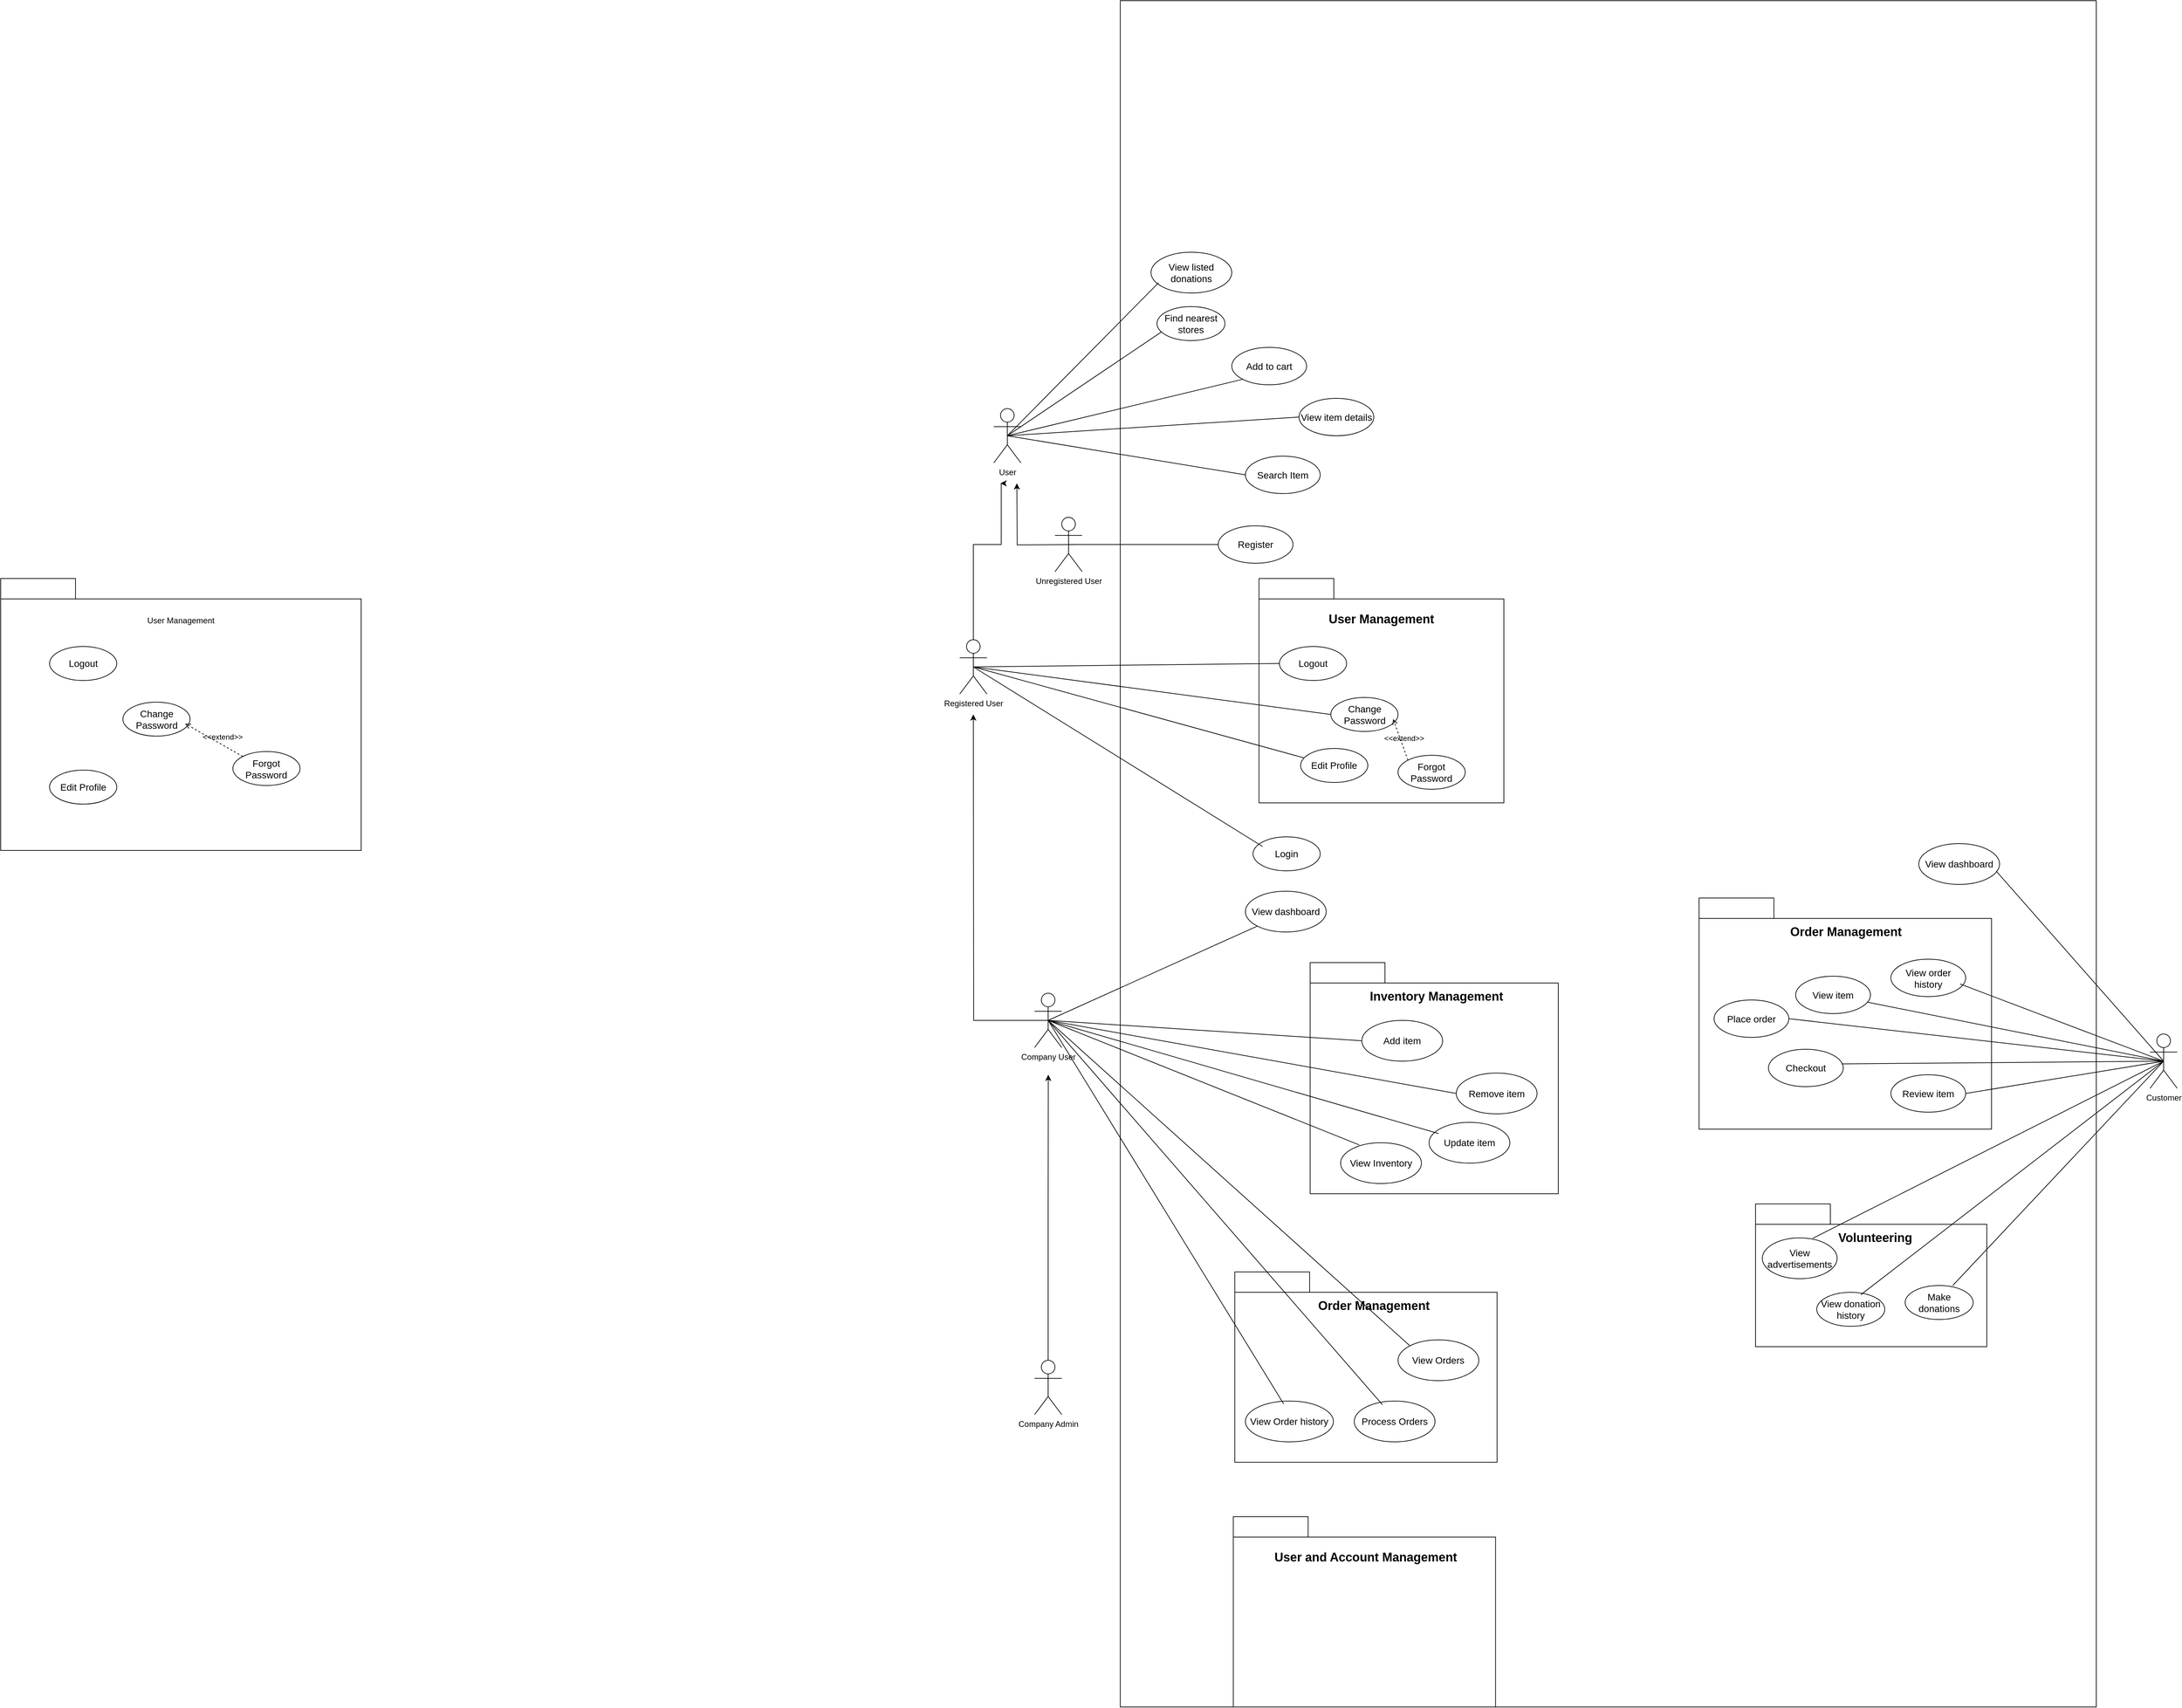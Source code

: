 <mxfile version="24.6.4" type="github">
  <diagram name="Page-1" id="W957vTISUjwVNX3A06Hq">
    <mxGraphModel dx="2045" dy="1766" grid="1" gridSize="10" guides="1" tooltips="1" connect="1" arrows="1" fold="1" page="1" pageScale="1" pageWidth="850" pageHeight="1100" math="0" shadow="0">
      <root>
        <mxCell id="0" />
        <mxCell id="1" parent="0" />
        <mxCell id="hP_oiku2JFVH4g8EmEqV-1" value="" style="rounded=0;whiteSpace=wrap;html=1;" vertex="1" parent="1">
          <mxGeometry x="1006" y="-360" width="1435" height="2510" as="geometry" />
        </mxCell>
        <mxCell id="hP_oiku2JFVH4g8EmEqV-2" value="User" style="shape=umlActor;verticalLabelPosition=bottom;verticalAlign=top;html=1;outlineConnect=0;" vertex="1" parent="1">
          <mxGeometry x="820" y="240" width="40" height="80" as="geometry" />
        </mxCell>
        <mxCell id="hP_oiku2JFVH4g8EmEqV-5" value="&lt;font style=&quot;font-size: 14px;&quot;&gt;Register&lt;/font&gt;" style="ellipse;whiteSpace=wrap;html=1;" vertex="1" parent="1">
          <mxGeometry x="1150" y="412.5" width="110" height="55" as="geometry" />
        </mxCell>
        <mxCell id="hP_oiku2JFVH4g8EmEqV-7" style="edgeStyle=orthogonalEdgeStyle;rounded=0;orthogonalLoop=1;jettySize=auto;html=1;exitX=0.5;exitY=0.5;exitDx=0;exitDy=0;exitPerimeter=0;" edge="1" parent="1">
          <mxGeometry relative="1" as="geometry">
            <mxPoint x="854" y="350" as="targetPoint" />
            <mxPoint x="944" y="440" as="sourcePoint" />
          </mxGeometry>
        </mxCell>
        <mxCell id="hP_oiku2JFVH4g8EmEqV-6" value="Unregistered User&lt;div&gt;&lt;br&gt;&lt;/div&gt;" style="shape=umlActor;verticalLabelPosition=bottom;verticalAlign=top;html=1;outlineConnect=0;" vertex="1" parent="1">
          <mxGeometry x="910" y="400" width="40" height="80" as="geometry" />
        </mxCell>
        <mxCell id="hP_oiku2JFVH4g8EmEqV-8" value="" style="endArrow=none;html=1;rounded=0;entryX=0;entryY=0.5;entryDx=0;entryDy=0;exitX=0.5;exitY=0.5;exitDx=0;exitDy=0;exitPerimeter=0;" edge="1" parent="1" source="hP_oiku2JFVH4g8EmEqV-6" target="hP_oiku2JFVH4g8EmEqV-5">
          <mxGeometry width="50" height="50" relative="1" as="geometry">
            <mxPoint x="1550" y="360" as="sourcePoint" />
            <mxPoint x="1710" y="502" as="targetPoint" />
          </mxGeometry>
        </mxCell>
        <mxCell id="hP_oiku2JFVH4g8EmEqV-10" value="&lt;font style=&quot;font-size: 14px;&quot;&gt;View item details&lt;/font&gt;" style="ellipse;whiteSpace=wrap;html=1;" vertex="1" parent="1">
          <mxGeometry x="1268.82" y="225" width="110" height="55" as="geometry" />
        </mxCell>
        <mxCell id="hP_oiku2JFVH4g8EmEqV-11" value="&lt;font style=&quot;font-size: 14px;&quot;&gt;Search Item&lt;/font&gt;" style="ellipse;whiteSpace=wrap;html=1;" vertex="1" parent="1">
          <mxGeometry x="1190" y="310" width="110" height="55" as="geometry" />
        </mxCell>
        <mxCell id="hP_oiku2JFVH4g8EmEqV-14" value="&lt;font style=&quot;font-size: 14px;&quot;&gt;Add to cart&lt;/font&gt;" style="ellipse;whiteSpace=wrap;html=1;" vertex="1" parent="1">
          <mxGeometry x="1170" y="150" width="110" height="55" as="geometry" />
        </mxCell>
        <mxCell id="hP_oiku2JFVH4g8EmEqV-18" value="" style="endArrow=none;html=1;rounded=0;entryX=0;entryY=0.5;entryDx=0;entryDy=0;exitX=0.5;exitY=0.5;exitDx=0;exitDy=0;exitPerimeter=0;" edge="1" parent="1" source="hP_oiku2JFVH4g8EmEqV-2" target="hP_oiku2JFVH4g8EmEqV-11">
          <mxGeometry width="50" height="50" relative="1" as="geometry">
            <mxPoint x="850" y="290" as="sourcePoint" />
            <mxPoint x="1340" y="278" as="targetPoint" />
          </mxGeometry>
        </mxCell>
        <mxCell id="hP_oiku2JFVH4g8EmEqV-19" value="" style="endArrow=none;html=1;rounded=0;entryX=0;entryY=0.5;entryDx=0;entryDy=0;exitX=0.5;exitY=0.5;exitDx=0;exitDy=0;exitPerimeter=0;" edge="1" parent="1" source="hP_oiku2JFVH4g8EmEqV-2" target="hP_oiku2JFVH4g8EmEqV-10">
          <mxGeometry width="50" height="50" relative="1" as="geometry">
            <mxPoint x="850" y="290" as="sourcePoint" />
            <mxPoint x="1350" y="198" as="targetPoint" />
          </mxGeometry>
        </mxCell>
        <mxCell id="hP_oiku2JFVH4g8EmEqV-21" value="" style="endArrow=none;html=1;rounded=0;entryX=0;entryY=1;entryDx=0;entryDy=0;exitX=0.5;exitY=0.5;exitDx=0;exitDy=0;exitPerimeter=0;" edge="1" parent="1" source="hP_oiku2JFVH4g8EmEqV-2" target="hP_oiku2JFVH4g8EmEqV-14">
          <mxGeometry width="50" height="50" relative="1" as="geometry">
            <mxPoint x="850" y="290" as="sourcePoint" />
            <mxPoint x="1269" y="45" as="targetPoint" />
          </mxGeometry>
        </mxCell>
        <mxCell id="hP_oiku2JFVH4g8EmEqV-56" style="edgeStyle=orthogonalEdgeStyle;rounded=0;orthogonalLoop=1;jettySize=auto;html=1;exitX=0.5;exitY=0;exitDx=0;exitDy=0;exitPerimeter=0;" edge="1" parent="1" source="hP_oiku2JFVH4g8EmEqV-23">
          <mxGeometry relative="1" as="geometry">
            <mxPoint x="830" y="350" as="targetPoint" />
            <Array as="points">
              <mxPoint x="790" y="440" />
              <mxPoint x="831" y="440" />
              <mxPoint x="831" y="350" />
            </Array>
          </mxGeometry>
        </mxCell>
        <mxCell id="hP_oiku2JFVH4g8EmEqV-23" value="&lt;div&gt;Registered User&lt;/div&gt;" style="shape=umlActor;verticalLabelPosition=bottom;verticalAlign=top;html=1;outlineConnect=0;" vertex="1" parent="1">
          <mxGeometry x="770" y="580" width="40" height="80" as="geometry" />
        </mxCell>
        <mxCell id="hP_oiku2JFVH4g8EmEqV-31" value="" style="shape=folder;fontStyle=1;tabWidth=110;tabHeight=30;tabPosition=left;html=1;boundedLbl=1;labelInHeader=1;container=0;collapsible=0;whiteSpace=wrap;" vertex="1" parent="1">
          <mxGeometry x="1210" y="490" width="360" height="330" as="geometry" />
        </mxCell>
        <mxCell id="hP_oiku2JFVH4g8EmEqV-38" value="" style="endArrow=none;html=1;rounded=0;entryX=0;entryY=0.5;entryDx=0;entryDy=0;exitX=0.5;exitY=0.5;exitDx=0;exitDy=0;exitPerimeter=0;" edge="1" parent="1" source="hP_oiku2JFVH4g8EmEqV-23" target="hP_oiku2JFVH4g8EmEqV-33">
          <mxGeometry width="50" height="50" relative="1" as="geometry">
            <mxPoint x="800" y="580" as="sourcePoint" />
            <mxPoint x="1220" y="648" as="targetPoint" />
          </mxGeometry>
        </mxCell>
        <mxCell id="hP_oiku2JFVH4g8EmEqV-39" value="" style="endArrow=none;html=1;rounded=0;entryX=0;entryY=0.5;entryDx=0;entryDy=0;exitX=0.5;exitY=0.5;exitDx=0;exitDy=0;exitPerimeter=0;" edge="1" parent="1" source="hP_oiku2JFVH4g8EmEqV-23" target="hP_oiku2JFVH4g8EmEqV-34">
          <mxGeometry width="50" height="50" relative="1" as="geometry">
            <mxPoint x="800" y="690" as="sourcePoint" />
            <mxPoint x="1292" y="705" as="targetPoint" />
          </mxGeometry>
        </mxCell>
        <mxCell id="hP_oiku2JFVH4g8EmEqV-40" value="" style="endArrow=none;html=1;rounded=0;entryX=0.101;entryY=0.305;entryDx=0;entryDy=0;exitX=0.5;exitY=0.5;exitDx=0;exitDy=0;exitPerimeter=0;entryPerimeter=0;" edge="1" parent="1" source="hP_oiku2JFVH4g8EmEqV-23" target="hP_oiku2JFVH4g8EmEqV-35">
          <mxGeometry width="50" height="50" relative="1" as="geometry">
            <mxPoint x="750" y="667.55" as="sourcePoint" />
            <mxPoint x="1350" y="764.55" as="targetPoint" />
          </mxGeometry>
        </mxCell>
        <mxCell id="hP_oiku2JFVH4g8EmEqV-65" value="" style="shape=folder;fontStyle=1;tabWidth=110;tabHeight=30;tabPosition=left;html=1;boundedLbl=1;labelInHeader=1;container=0;collapsible=0;whiteSpace=wrap;" vertex="1" parent="1">
          <mxGeometry x="1940" y="1410" width="340" height="210" as="geometry" />
        </mxCell>
        <mxCell id="hP_oiku2JFVH4g8EmEqV-43" value="&lt;font style=&quot;font-size: 14px;&quot;&gt;View advertisements&lt;/font&gt;" style="ellipse;whiteSpace=wrap;html=1;" vertex="1" parent="1">
          <mxGeometry x="1950" y="1460" width="110" height="60" as="geometry" />
        </mxCell>
        <mxCell id="hP_oiku2JFVH4g8EmEqV-45" value="&lt;font style=&quot;font-size: 14px;&quot;&gt;Make donations&lt;/font&gt;" style="ellipse;whiteSpace=wrap;html=1;" vertex="1" parent="1">
          <mxGeometry x="2160" y="1530" width="100" height="50" as="geometry" />
        </mxCell>
        <mxCell id="hP_oiku2JFVH4g8EmEqV-47" value="" style="shape=folder;fontStyle=1;tabWidth=110;tabHeight=30;tabPosition=left;html=1;boundedLbl=1;labelInHeader=1;container=1;collapsible=0;whiteSpace=wrap;" vertex="1" parent="1">
          <mxGeometry x="-640" y="490" width="530" height="400" as="geometry" />
        </mxCell>
        <mxCell id="hP_oiku2JFVH4g8EmEqV-48" value="User Management" style="html=1;strokeColor=none;resizeWidth=1;resizeHeight=1;fillColor=none;part=1;connectable=0;allowArrows=0;deletable=0;whiteSpace=wrap;" vertex="1" parent="hP_oiku2JFVH4g8EmEqV-47">
          <mxGeometry width="530" height="64" relative="1" as="geometry">
            <mxPoint y="30" as="offset" />
          </mxGeometry>
        </mxCell>
        <mxCell id="hP_oiku2JFVH4g8EmEqV-49" value="&lt;font style=&quot;font-size: 14px;&quot;&gt;Logout&lt;/font&gt;" style="ellipse;whiteSpace=wrap;html=1;" vertex="1" parent="hP_oiku2JFVH4g8EmEqV-47">
          <mxGeometry x="71.864" y="100" width="98.814" height="50" as="geometry" />
        </mxCell>
        <mxCell id="hP_oiku2JFVH4g8EmEqV-50" value="&lt;font style=&quot;font-size: 14px;&quot;&gt;Change Password&lt;/font&gt;" style="ellipse;whiteSpace=wrap;html=1;" vertex="1" parent="hP_oiku2JFVH4g8EmEqV-47">
          <mxGeometry x="179.661" y="181.818" width="98.814" height="50" as="geometry" />
        </mxCell>
        <mxCell id="hP_oiku2JFVH4g8EmEqV-51" value="&lt;font style=&quot;font-size: 14px;&quot;&gt;Edit Profile&lt;/font&gt;" style="ellipse;whiteSpace=wrap;html=1;" vertex="1" parent="hP_oiku2JFVH4g8EmEqV-47">
          <mxGeometry x="71.864" y="281.818" width="98.814" height="50" as="geometry" />
        </mxCell>
        <mxCell id="hP_oiku2JFVH4g8EmEqV-52" value="&lt;font style=&quot;font-size: 14px;&quot;&gt;Forgot Password&lt;/font&gt;" style="ellipse;whiteSpace=wrap;html=1;" vertex="1" parent="hP_oiku2JFVH4g8EmEqV-47">
          <mxGeometry x="341.356" y="254.545" width="98.814" height="50" as="geometry" />
        </mxCell>
        <mxCell id="hP_oiku2JFVH4g8EmEqV-53" value="&amp;lt;&amp;lt;extend&amp;gt;&amp;gt;" style="html=1;verticalAlign=bottom;labelBackgroundColor=none;endArrow=open;endFill=0;dashed=1;rounded=0;exitX=0;exitY=0;exitDx=0;exitDy=0;entryX=0.927;entryY=0.634;entryDx=0;entryDy=0;entryPerimeter=0;" edge="1" parent="hP_oiku2JFVH4g8EmEqV-47" source="hP_oiku2JFVH4g8EmEqV-52" target="hP_oiku2JFVH4g8EmEqV-50">
          <mxGeometry x="-0.264" y="-2" width="160" relative="1" as="geometry">
            <mxPoint x="820" y="170" as="sourcePoint" />
            <mxPoint x="620" y="-100" as="targetPoint" />
            <mxPoint as="offset" />
          </mxGeometry>
        </mxCell>
        <mxCell id="hP_oiku2JFVH4g8EmEqV-32" value="&lt;b style=&quot;font-size: 18px;&quot;&gt;User Management&lt;/b&gt;" style="html=1;strokeColor=none;resizeWidth=1;resizeHeight=1;fillColor=none;part=1;connectable=0;allowArrows=0;deletable=0;whiteSpace=wrap;" vertex="1" parent="1">
          <mxGeometry x="1140" y="520" width="500" as="geometry">
            <mxPoint y="30" as="offset" />
          </mxGeometry>
        </mxCell>
        <mxCell id="hP_oiku2JFVH4g8EmEqV-33" value="&lt;font style=&quot;font-size: 14px;&quot;&gt;Logout&lt;/font&gt;" style="ellipse;whiteSpace=wrap;html=1;" vertex="1" parent="1">
          <mxGeometry x="1240.004" y="590" width="98.814" height="50" as="geometry" />
        </mxCell>
        <mxCell id="hP_oiku2JFVH4g8EmEqV-34" value="&lt;font style=&quot;font-size: 14px;&quot;&gt;Change Password&lt;/font&gt;" style="ellipse;whiteSpace=wrap;html=1;" vertex="1" parent="1">
          <mxGeometry x="1315.591" y="664.998" width="98.814" height="50" as="geometry" />
        </mxCell>
        <mxCell id="hP_oiku2JFVH4g8EmEqV-35" value="&lt;font style=&quot;font-size: 14px;&quot;&gt;Edit Profile&lt;/font&gt;" style="ellipse;whiteSpace=wrap;html=1;" vertex="1" parent="1">
          <mxGeometry x="1271.184" y="739.998" width="98.814" height="50" as="geometry" />
        </mxCell>
        <mxCell id="hP_oiku2JFVH4g8EmEqV-36" value="&lt;font style=&quot;font-size: 14px;&quot;&gt;Forgot Password&lt;/font&gt;" style="ellipse;whiteSpace=wrap;html=1;" vertex="1" parent="1">
          <mxGeometry x="1414.406" y="749.995" width="98.814" height="50" as="geometry" />
        </mxCell>
        <mxCell id="hP_oiku2JFVH4g8EmEqV-37" value="&amp;lt;&amp;lt;extend&amp;gt;&amp;gt;" style="html=1;verticalAlign=bottom;labelBackgroundColor=none;endArrow=open;endFill=0;dashed=1;rounded=0;exitX=0;exitY=0;exitDx=0;exitDy=0;entryX=0.927;entryY=0.634;entryDx=0;entryDy=0;entryPerimeter=0;" edge="1" parent="1" source="hP_oiku2JFVH4g8EmEqV-36" target="hP_oiku2JFVH4g8EmEqV-34">
          <mxGeometry x="-0.264" y="-2" width="160" relative="1" as="geometry">
            <mxPoint x="2030" y="680" as="sourcePoint" />
            <mxPoint x="1830" y="410" as="targetPoint" />
            <mxPoint as="offset" />
          </mxGeometry>
        </mxCell>
        <mxCell id="hP_oiku2JFVH4g8EmEqV-54" value="&lt;font style=&quot;font-size: 14px;&quot;&gt;Login&lt;/font&gt;" style="ellipse;whiteSpace=wrap;html=1;" vertex="1" parent="1">
          <mxGeometry x="1201.184" y="869.998" width="98.814" height="50" as="geometry" />
        </mxCell>
        <mxCell id="hP_oiku2JFVH4g8EmEqV-55" value="" style="endArrow=none;html=1;rounded=0;entryX=0.143;entryY=0.285;entryDx=0;entryDy=0;exitX=0.5;exitY=0.5;exitDx=0;exitDy=0;exitPerimeter=0;entryPerimeter=0;" edge="1" parent="1" source="hP_oiku2JFVH4g8EmEqV-23" target="hP_oiku2JFVH4g8EmEqV-54">
          <mxGeometry width="50" height="50" relative="1" as="geometry">
            <mxPoint x="738" y="703" as="sourcePoint" />
            <mxPoint x="1240" y="890" as="targetPoint" />
          </mxGeometry>
        </mxCell>
        <mxCell id="hP_oiku2JFVH4g8EmEqV-59" style="edgeStyle=orthogonalEdgeStyle;rounded=0;orthogonalLoop=1;jettySize=auto;html=1;exitX=0.5;exitY=0.5;exitDx=0;exitDy=0;exitPerimeter=0;" edge="1" parent="1" source="hP_oiku2JFVH4g8EmEqV-57">
          <mxGeometry relative="1" as="geometry">
            <mxPoint x="790" y="690" as="targetPoint" />
          </mxGeometry>
        </mxCell>
        <mxCell id="hP_oiku2JFVH4g8EmEqV-57" value="Company User" style="shape=umlActor;verticalLabelPosition=bottom;verticalAlign=top;html=1;outlineConnect=0;" vertex="1" parent="1">
          <mxGeometry x="880" y="1100" width="40" height="80" as="geometry" />
        </mxCell>
        <mxCell id="hP_oiku2JFVH4g8EmEqV-61" value="&lt;font style=&quot;font-size: 14px;&quot;&gt;Find nearest stores&lt;/font&gt;" style="ellipse;whiteSpace=wrap;html=1;" vertex="1" parent="1">
          <mxGeometry x="1060" y="90" width="100" height="50" as="geometry" />
        </mxCell>
        <mxCell id="hP_oiku2JFVH4g8EmEqV-62" value="" style="endArrow=none;html=1;rounded=0;entryX=0.069;entryY=0.742;entryDx=0;entryDy=0;exitX=0.5;exitY=0.5;exitDx=0;exitDy=0;exitPerimeter=0;entryPerimeter=0;" edge="1" parent="1" source="hP_oiku2JFVH4g8EmEqV-2" target="hP_oiku2JFVH4g8EmEqV-61">
          <mxGeometry width="50" height="50" relative="1" as="geometry">
            <mxPoint x="616" y="286" as="sourcePoint" />
            <mxPoint x="920" y="-11" as="targetPoint" />
          </mxGeometry>
        </mxCell>
        <mxCell id="hP_oiku2JFVH4g8EmEqV-63" value="&lt;span style=&quot;font-size: 14px;&quot;&gt;View donation history&lt;/span&gt;" style="ellipse;whiteSpace=wrap;html=1;" vertex="1" parent="1">
          <mxGeometry x="2030" y="1540" width="100" height="50" as="geometry" />
        </mxCell>
        <mxCell id="hP_oiku2JFVH4g8EmEqV-66" value="&lt;b style=&quot;font-size: 18px;&quot;&gt;Volunteering&lt;/b&gt;" style="html=1;strokeColor=none;resizeWidth=1;resizeHeight=1;fillColor=none;part=1;connectable=0;allowArrows=0;deletable=0;whiteSpace=wrap;" vertex="1" parent="1">
          <mxGeometry x="1866" y="1430" width="500" as="geometry">
            <mxPoint y="30" as="offset" />
          </mxGeometry>
        </mxCell>
        <mxCell id="hP_oiku2JFVH4g8EmEqV-69" value="&lt;span style=&quot;font-size: 14px;&quot;&gt;View dashboard&lt;/span&gt;" style="ellipse;whiteSpace=wrap;html=1;" vertex="1" parent="1">
          <mxGeometry x="2180" y="880" width="118.82" height="60" as="geometry" />
        </mxCell>
        <mxCell id="hP_oiku2JFVH4g8EmEqV-70" value="Customer" style="shape=umlActor;verticalLabelPosition=bottom;verticalAlign=top;html=1;outlineConnect=0;" vertex="1" parent="1">
          <mxGeometry x="2520" y="1160" width="40" height="80" as="geometry" />
        </mxCell>
        <mxCell id="hP_oiku2JFVH4g8EmEqV-72" value="" style="shape=folder;fontStyle=1;tabWidth=110;tabHeight=30;tabPosition=left;html=1;boundedLbl=1;labelInHeader=1;container=0;collapsible=0;whiteSpace=wrap;" vertex="1" parent="1">
          <mxGeometry x="1857" y="960" width="430" height="340" as="geometry" />
        </mxCell>
        <mxCell id="hP_oiku2JFVH4g8EmEqV-9" value="&lt;font style=&quot;font-size: 14px;&quot;&gt;View order history&lt;/font&gt;" style="ellipse;whiteSpace=wrap;html=1;" vertex="1" parent="1">
          <mxGeometry x="2139" y="1050" width="110" height="55" as="geometry" />
        </mxCell>
        <mxCell id="hP_oiku2JFVH4g8EmEqV-15" value="&lt;font style=&quot;font-size: 14px;&quot;&gt;Checkout&lt;/font&gt;" style="ellipse;whiteSpace=wrap;html=1;" vertex="1" parent="1">
          <mxGeometry x="1959" y="1182.5" width="110" height="55" as="geometry" />
        </mxCell>
        <mxCell id="hP_oiku2JFVH4g8EmEqV-12" value="&lt;font style=&quot;font-size: 14px;&quot;&gt;Place order&lt;/font&gt;" style="ellipse;whiteSpace=wrap;html=1;" vertex="1" parent="1">
          <mxGeometry x="1879" y="1110" width="110" height="55" as="geometry" />
        </mxCell>
        <mxCell id="hP_oiku2JFVH4g8EmEqV-41" value="&lt;font style=&quot;font-size: 14px;&quot;&gt;Review item&lt;/font&gt;" style="ellipse;whiteSpace=wrap;html=1;" vertex="1" parent="1">
          <mxGeometry x="2139" y="1220" width="110" height="55" as="geometry" />
        </mxCell>
        <mxCell id="hP_oiku2JFVH4g8EmEqV-74" value="&lt;font style=&quot;font-size: 14px;&quot;&gt;View item&lt;/font&gt;" style="ellipse;whiteSpace=wrap;html=1;" vertex="1" parent="1">
          <mxGeometry x="1999" y="1075" width="110" height="55" as="geometry" />
        </mxCell>
        <mxCell id="hP_oiku2JFVH4g8EmEqV-73" value="&lt;b style=&quot;font-size: 18px;&quot;&gt;Order Management&lt;/b&gt;" style="html=1;strokeColor=none;resizeWidth=1;resizeHeight=1;fillColor=none;part=1;connectable=0;allowArrows=0;deletable=0;whiteSpace=wrap;" vertex="1" parent="1">
          <mxGeometry x="1823" y="980" width="500" as="geometry">
            <mxPoint y="30" as="offset" />
          </mxGeometry>
        </mxCell>
        <mxCell id="hP_oiku2JFVH4g8EmEqV-75" value="&lt;span style=&quot;font-size: 14px;&quot;&gt;View listed donations&lt;/span&gt;" style="ellipse;whiteSpace=wrap;html=1;" vertex="1" parent="1">
          <mxGeometry x="1051.18" y="10" width="118.82" height="60" as="geometry" />
        </mxCell>
        <mxCell id="hP_oiku2JFVH4g8EmEqV-76" value="" style="endArrow=none;html=1;rounded=0;entryX=0.095;entryY=0.747;entryDx=0;entryDy=0;exitX=0.5;exitY=0.5;exitDx=0;exitDy=0;exitPerimeter=0;entryPerimeter=0;" edge="1" parent="1" source="hP_oiku2JFVH4g8EmEqV-2" target="hP_oiku2JFVH4g8EmEqV-75">
          <mxGeometry width="50" height="50" relative="1" as="geometry">
            <mxPoint x="693" y="183" as="sourcePoint" />
            <mxPoint x="920" y="30" as="targetPoint" />
          </mxGeometry>
        </mxCell>
        <mxCell id="hP_oiku2JFVH4g8EmEqV-77" value="" style="endArrow=none;html=1;rounded=0;entryX=0.5;entryY=0.5;entryDx=0;entryDy=0;exitX=0.926;exitY=0.664;exitDx=0;exitDy=0;exitPerimeter=0;entryPerimeter=0;" edge="1" parent="1" source="hP_oiku2JFVH4g8EmEqV-9" target="hP_oiku2JFVH4g8EmEqV-70">
          <mxGeometry width="50" height="50" relative="1" as="geometry">
            <mxPoint x="1630" y="1230" as="sourcePoint" />
            <mxPoint x="2055" y="1494" as="targetPoint" />
          </mxGeometry>
        </mxCell>
        <mxCell id="hP_oiku2JFVH4g8EmEqV-78" value="" style="endArrow=none;html=1;rounded=0;exitX=0.956;exitY=0.694;exitDx=0;exitDy=0;exitPerimeter=0;entryX=0.5;entryY=0.5;entryDx=0;entryDy=0;entryPerimeter=0;" edge="1" parent="1" source="hP_oiku2JFVH4g8EmEqV-74" target="hP_oiku2JFVH4g8EmEqV-70">
          <mxGeometry width="50" height="50" relative="1" as="geometry">
            <mxPoint x="2160" y="1124.5" as="sourcePoint" />
            <mxPoint x="2459" y="1237.5" as="targetPoint" />
          </mxGeometry>
        </mxCell>
        <mxCell id="hP_oiku2JFVH4g8EmEqV-79" value="" style="endArrow=none;html=1;rounded=0;exitX=1;exitY=0.5;exitDx=0;exitDy=0;entryX=0.5;entryY=0.5;entryDx=0;entryDy=0;entryPerimeter=0;" edge="1" parent="1" source="hP_oiku2JFVH4g8EmEqV-12" target="hP_oiku2JFVH4g8EmEqV-70">
          <mxGeometry width="50" height="50" relative="1" as="geometry">
            <mxPoint x="2050" y="1150" as="sourcePoint" />
            <mxPoint x="2490" y="1233" as="targetPoint" />
          </mxGeometry>
        </mxCell>
        <mxCell id="hP_oiku2JFVH4g8EmEqV-80" value="" style="endArrow=none;html=1;rounded=0;exitX=0.979;exitY=0.391;exitDx=0;exitDy=0;entryX=0.5;entryY=0.5;entryDx=0;entryDy=0;entryPerimeter=0;exitPerimeter=0;" edge="1" parent="1" source="hP_oiku2JFVH4g8EmEqV-15" target="hP_oiku2JFVH4g8EmEqV-70">
          <mxGeometry width="50" height="50" relative="1" as="geometry">
            <mxPoint x="1980" y="1182.5" as="sourcePoint" />
            <mxPoint x="2531" y="1244.5" as="targetPoint" />
          </mxGeometry>
        </mxCell>
        <mxCell id="hP_oiku2JFVH4g8EmEqV-81" value="" style="endArrow=none;html=1;rounded=0;exitX=1;exitY=0.5;exitDx=0;exitDy=0;entryX=0.5;entryY=0.5;entryDx=0;entryDy=0;entryPerimeter=0;" edge="1" parent="1" source="hP_oiku2JFVH4g8EmEqV-41" target="hP_oiku2JFVH4g8EmEqV-70">
          <mxGeometry width="50" height="50" relative="1" as="geometry">
            <mxPoint x="2030" y="1344" as="sourcePoint" />
            <mxPoint x="2503" y="1340" as="targetPoint" />
          </mxGeometry>
        </mxCell>
        <mxCell id="hP_oiku2JFVH4g8EmEqV-82" value="" style="endArrow=none;html=1;rounded=0;entryX=0.5;entryY=0.5;entryDx=0;entryDy=0;exitX=0.674;exitY=0.01;exitDx=0;exitDy=0;exitPerimeter=0;entryPerimeter=0;" edge="1" parent="1" source="hP_oiku2JFVH4g8EmEqV-43" target="hP_oiku2JFVH4g8EmEqV-70">
          <mxGeometry width="50" height="50" relative="1" as="geometry">
            <mxPoint x="2069" y="1360" as="sourcePoint" />
            <mxPoint x="2368" y="1473" as="targetPoint" />
          </mxGeometry>
        </mxCell>
        <mxCell id="hP_oiku2JFVH4g8EmEqV-83" value="" style="endArrow=none;html=1;rounded=0;entryX=0.5;entryY=0.5;entryDx=0;entryDy=0;exitX=0.648;exitY=0.071;exitDx=0;exitDy=0;exitPerimeter=0;entryPerimeter=0;" edge="1" parent="1" source="hP_oiku2JFVH4g8EmEqV-63" target="hP_oiku2JFVH4g8EmEqV-70">
          <mxGeometry width="50" height="50" relative="1" as="geometry">
            <mxPoint x="2034" y="1471" as="sourcePoint" />
            <mxPoint x="2550" y="1210" as="targetPoint" />
          </mxGeometry>
        </mxCell>
        <mxCell id="hP_oiku2JFVH4g8EmEqV-84" value="" style="endArrow=none;html=1;rounded=0;entryX=0.5;entryY=0.5;entryDx=0;entryDy=0;exitX=0.7;exitY=0;exitDx=0;exitDy=0;exitPerimeter=0;entryPerimeter=0;" edge="1" parent="1" source="hP_oiku2JFVH4g8EmEqV-45" target="hP_oiku2JFVH4g8EmEqV-70">
          <mxGeometry width="50" height="50" relative="1" as="geometry">
            <mxPoint x="2210" y="1590" as="sourcePoint" />
            <mxPoint x="2655" y="1246" as="targetPoint" />
          </mxGeometry>
        </mxCell>
        <mxCell id="hP_oiku2JFVH4g8EmEqV-85" value="" style="endArrow=none;html=1;rounded=0;entryX=0.5;entryY=0.5;entryDx=0;entryDy=0;exitX=0.958;exitY=0.674;exitDx=0;exitDy=0;entryPerimeter=0;exitPerimeter=0;" edge="1" parent="1" source="hP_oiku2JFVH4g8EmEqV-69" target="hP_oiku2JFVH4g8EmEqV-70">
          <mxGeometry width="50" height="50" relative="1" as="geometry">
            <mxPoint x="2240" y="1046" as="sourcePoint" />
            <mxPoint x="2539" y="1159" as="targetPoint" />
          </mxGeometry>
        </mxCell>
        <mxCell id="hP_oiku2JFVH4g8EmEqV-87" value="" style="shape=folder;fontStyle=1;tabWidth=110;tabHeight=30;tabPosition=left;html=1;boundedLbl=1;labelInHeader=1;container=0;collapsible=0;whiteSpace=wrap;" vertex="1" parent="1">
          <mxGeometry x="1285.18" y="1055" width="364.82" height="340" as="geometry" />
        </mxCell>
        <mxCell id="hP_oiku2JFVH4g8EmEqV-88" value="&lt;b style=&quot;font-size: 18px;&quot;&gt;Inventory Management&lt;/b&gt;" style="html=1;strokeColor=none;resizeWidth=1;resizeHeight=1;fillColor=none;part=1;connectable=0;allowArrows=0;deletable=0;whiteSpace=wrap;" vertex="1" parent="1">
          <mxGeometry x="1221.18" y="1075" width="500" as="geometry">
            <mxPoint y="30" as="offset" />
          </mxGeometry>
        </mxCell>
        <mxCell id="hP_oiku2JFVH4g8EmEqV-60" value="&lt;span style=&quot;font-size: 14px;&quot;&gt;Add item&lt;/span&gt;" style="ellipse;whiteSpace=wrap;html=1;" vertex="1" parent="1">
          <mxGeometry x="1361.18" y="1140" width="118.82" height="60" as="geometry" />
        </mxCell>
        <mxCell id="hP_oiku2JFVH4g8EmEqV-67" value="&lt;span style=&quot;font-size: 14px;&quot;&gt;Remove item&lt;/span&gt;" style="ellipse;whiteSpace=wrap;html=1;" vertex="1" parent="1">
          <mxGeometry x="1500" y="1217.5" width="118.82" height="60" as="geometry" />
        </mxCell>
        <mxCell id="hP_oiku2JFVH4g8EmEqV-68" value="&lt;span style=&quot;font-size: 14px;&quot;&gt;Update item&lt;/span&gt;" style="ellipse;whiteSpace=wrap;html=1;" vertex="1" parent="1">
          <mxGeometry x="1460" y="1290" width="118.82" height="60" as="geometry" />
        </mxCell>
        <mxCell id="hP_oiku2JFVH4g8EmEqV-89" value="&lt;span style=&quot;font-size: 14px;&quot;&gt;View dashboard&lt;/span&gt;" style="ellipse;whiteSpace=wrap;html=1;" vertex="1" parent="1">
          <mxGeometry x="1190.0" y="950" width="118.82" height="60" as="geometry" />
        </mxCell>
        <mxCell id="hP_oiku2JFVH4g8EmEqV-90" value="&lt;span style=&quot;font-size: 14px;&quot;&gt;View Inventory&lt;/span&gt;" style="ellipse;whiteSpace=wrap;html=1;" vertex="1" parent="1">
          <mxGeometry x="1330" y="1320" width="118.82" height="60" as="geometry" />
        </mxCell>
        <mxCell id="hP_oiku2JFVH4g8EmEqV-92" value="" style="shape=folder;fontStyle=1;tabWidth=110;tabHeight=30;tabPosition=left;html=1;boundedLbl=1;labelInHeader=1;container=0;collapsible=0;whiteSpace=wrap;" vertex="1" parent="1">
          <mxGeometry x="1174.41" y="1510" width="385.59" height="280" as="geometry" />
        </mxCell>
        <mxCell id="hP_oiku2JFVH4g8EmEqV-93" value="&lt;b style=&quot;font-size: 18px;&quot;&gt;Order Management&lt;/b&gt;" style="html=1;strokeColor=none;resizeWidth=1;resizeHeight=1;fillColor=none;part=1;connectable=0;allowArrows=0;deletable=0;whiteSpace=wrap;" vertex="1" parent="1">
          <mxGeometry x="1129" y="1530" width="500" as="geometry">
            <mxPoint y="30" as="offset" />
          </mxGeometry>
        </mxCell>
        <mxCell id="hP_oiku2JFVH4g8EmEqV-94" value="" style="endArrow=none;html=1;rounded=0;entryX=0;entryY=0.5;entryDx=0;entryDy=0;exitX=0.5;exitY=0.5;exitDx=0;exitDy=0;exitPerimeter=0;" edge="1" parent="1" source="hP_oiku2JFVH4g8EmEqV-57" target="hP_oiku2JFVH4g8EmEqV-60">
          <mxGeometry width="50" height="50" relative="1" as="geometry">
            <mxPoint x="750" y="910" as="sourcePoint" />
            <mxPoint x="1175" y="1174" as="targetPoint" />
          </mxGeometry>
        </mxCell>
        <mxCell id="hP_oiku2JFVH4g8EmEqV-95" value="" style="endArrow=none;html=1;rounded=0;entryX=0;entryY=1;entryDx=0;entryDy=0;exitX=0.5;exitY=0.5;exitDx=0;exitDy=0;exitPerimeter=0;" edge="1" parent="1" source="hP_oiku2JFVH4g8EmEqV-57" target="hP_oiku2JFVH4g8EmEqV-89">
          <mxGeometry width="50" height="50" relative="1" as="geometry">
            <mxPoint x="530" y="1000" as="sourcePoint" />
            <mxPoint x="991" y="1030" as="targetPoint" />
          </mxGeometry>
        </mxCell>
        <mxCell id="hP_oiku2JFVH4g8EmEqV-96" value="" style="endArrow=none;html=1;rounded=0;entryX=0;entryY=0.5;entryDx=0;entryDy=0;exitX=0.5;exitY=0.5;exitDx=0;exitDy=0;exitPerimeter=0;" edge="1" parent="1" source="hP_oiku2JFVH4g8EmEqV-57" target="hP_oiku2JFVH4g8EmEqV-67">
          <mxGeometry width="50" height="50" relative="1" as="geometry">
            <mxPoint x="860" y="1270" as="sourcePoint" />
            <mxPoint x="1321" y="1300" as="targetPoint" />
          </mxGeometry>
        </mxCell>
        <mxCell id="hP_oiku2JFVH4g8EmEqV-97" value="" style="endArrow=none;html=1;rounded=0;entryX=0.119;entryY=0.275;entryDx=0;entryDy=0;exitX=0.5;exitY=0.5;exitDx=0;exitDy=0;exitPerimeter=0;entryPerimeter=0;" edge="1" parent="1" source="hP_oiku2JFVH4g8EmEqV-57" target="hP_oiku2JFVH4g8EmEqV-68">
          <mxGeometry width="50" height="50" relative="1" as="geometry">
            <mxPoint x="848.82" y="1240" as="sourcePoint" />
            <mxPoint x="1448.82" y="1348" as="targetPoint" />
          </mxGeometry>
        </mxCell>
        <mxCell id="hP_oiku2JFVH4g8EmEqV-98" value="" style="endArrow=none;html=1;rounded=0;entryX=0.231;entryY=0.053;entryDx=0;entryDy=0;exitX=0.5;exitY=0.5;exitDx=0;exitDy=0;exitPerimeter=0;entryPerimeter=0;" edge="1" parent="1" source="hP_oiku2JFVH4g8EmEqV-57" target="hP_oiku2JFVH4g8EmEqV-90">
          <mxGeometry width="50" height="50" relative="1" as="geometry">
            <mxPoint x="680" y="1228" as="sourcePoint" />
            <mxPoint x="1254" y="1395" as="targetPoint" />
          </mxGeometry>
        </mxCell>
        <mxCell id="hP_oiku2JFVH4g8EmEqV-99" value="&lt;span style=&quot;font-size: 14px;&quot;&gt;View Orders&lt;/span&gt;" style="ellipse;whiteSpace=wrap;html=1;" vertex="1" parent="1">
          <mxGeometry x="1414.4" y="1610" width="118.82" height="60" as="geometry" />
        </mxCell>
        <mxCell id="hP_oiku2JFVH4g8EmEqV-100" value="&lt;span style=&quot;font-size: 14px;&quot;&gt;Process Orders&lt;/span&gt;" style="ellipse;whiteSpace=wrap;html=1;" vertex="1" parent="1">
          <mxGeometry x="1350.0" y="1700" width="118.82" height="60" as="geometry" />
        </mxCell>
        <mxCell id="hP_oiku2JFVH4g8EmEqV-102" value="&lt;span style=&quot;font-size: 14px;&quot;&gt;View Order history&lt;/span&gt;" style="ellipse;whiteSpace=wrap;html=1;" vertex="1" parent="1">
          <mxGeometry x="1190" y="1700" width="129.41" height="60" as="geometry" />
        </mxCell>
        <mxCell id="hP_oiku2JFVH4g8EmEqV-103" value="" style="endArrow=none;html=1;rounded=0;entryX=0;entryY=0;entryDx=0;entryDy=0;exitX=0.5;exitY=0.5;exitDx=0;exitDy=0;exitPerimeter=0;" edge="1" parent="1" source="hP_oiku2JFVH4g8EmEqV-57" target="hP_oiku2JFVH4g8EmEqV-99">
          <mxGeometry width="50" height="50" relative="1" as="geometry">
            <mxPoint x="701.5" y="1327" as="sourcePoint" />
            <mxPoint x="1158.5" y="1510" as="targetPoint" />
          </mxGeometry>
        </mxCell>
        <mxCell id="hP_oiku2JFVH4g8EmEqV-104" value="" style="endArrow=none;html=1;rounded=0;entryX=0.349;entryY=0.089;entryDx=0;entryDy=0;exitX=0.5;exitY=0.5;exitDx=0;exitDy=0;exitPerimeter=0;entryPerimeter=0;" edge="1" parent="1" source="hP_oiku2JFVH4g8EmEqV-57" target="hP_oiku2JFVH4g8EmEqV-100">
          <mxGeometry width="50" height="50" relative="1" as="geometry">
            <mxPoint x="680" y="1221" as="sourcePoint" />
            <mxPoint x="1212" y="1700" as="targetPoint" />
          </mxGeometry>
        </mxCell>
        <mxCell id="hP_oiku2JFVH4g8EmEqV-105" value="" style="endArrow=none;html=1;rounded=0;entryX=0.435;entryY=0.071;entryDx=0;entryDy=0;exitX=0.5;exitY=0.5;exitDx=0;exitDy=0;exitPerimeter=0;entryPerimeter=0;" edge="1" parent="1" source="hP_oiku2JFVH4g8EmEqV-57" target="hP_oiku2JFVH4g8EmEqV-102">
          <mxGeometry width="50" height="50" relative="1" as="geometry">
            <mxPoint x="450" y="1110" as="sourcePoint" />
            <mxPoint x="941" y="1675" as="targetPoint" />
          </mxGeometry>
        </mxCell>
        <mxCell id="hP_oiku2JFVH4g8EmEqV-112" style="edgeStyle=orthogonalEdgeStyle;rounded=0;orthogonalLoop=1;jettySize=auto;html=1;exitX=0.5;exitY=0;exitDx=0;exitDy=0;exitPerimeter=0;" edge="1" parent="1" source="hP_oiku2JFVH4g8EmEqV-108">
          <mxGeometry relative="1" as="geometry">
            <mxPoint x="900.222" y="1220" as="targetPoint" />
          </mxGeometry>
        </mxCell>
        <mxCell id="hP_oiku2JFVH4g8EmEqV-108" value="Company Admin" style="shape=umlActor;verticalLabelPosition=bottom;verticalAlign=top;html=1;outlineConnect=0;" vertex="1" parent="1">
          <mxGeometry x="880" y="1640" width="40" height="80" as="geometry" />
        </mxCell>
        <mxCell id="hP_oiku2JFVH4g8EmEqV-113" value="" style="shape=folder;fontStyle=1;tabWidth=110;tabHeight=30;tabPosition=left;html=1;boundedLbl=1;labelInHeader=1;container=0;collapsible=0;whiteSpace=wrap;" vertex="1" parent="1">
          <mxGeometry x="1172.2" y="1870" width="385.59" height="280" as="geometry" />
        </mxCell>
        <mxCell id="hP_oiku2JFVH4g8EmEqV-114" value="&lt;b style=&quot;font-size: 18px;&quot;&gt;User and Account Management&lt;/b&gt;" style="html=1;strokeColor=none;resizeWidth=1;resizeHeight=1;fillColor=none;part=1;connectable=0;allowArrows=0;deletable=0;whiteSpace=wrap;" vertex="1" parent="1">
          <mxGeometry x="1117.21" y="1900" width="500" as="geometry">
            <mxPoint y="30" as="offset" />
          </mxGeometry>
        </mxCell>
      </root>
    </mxGraphModel>
  </diagram>
</mxfile>
